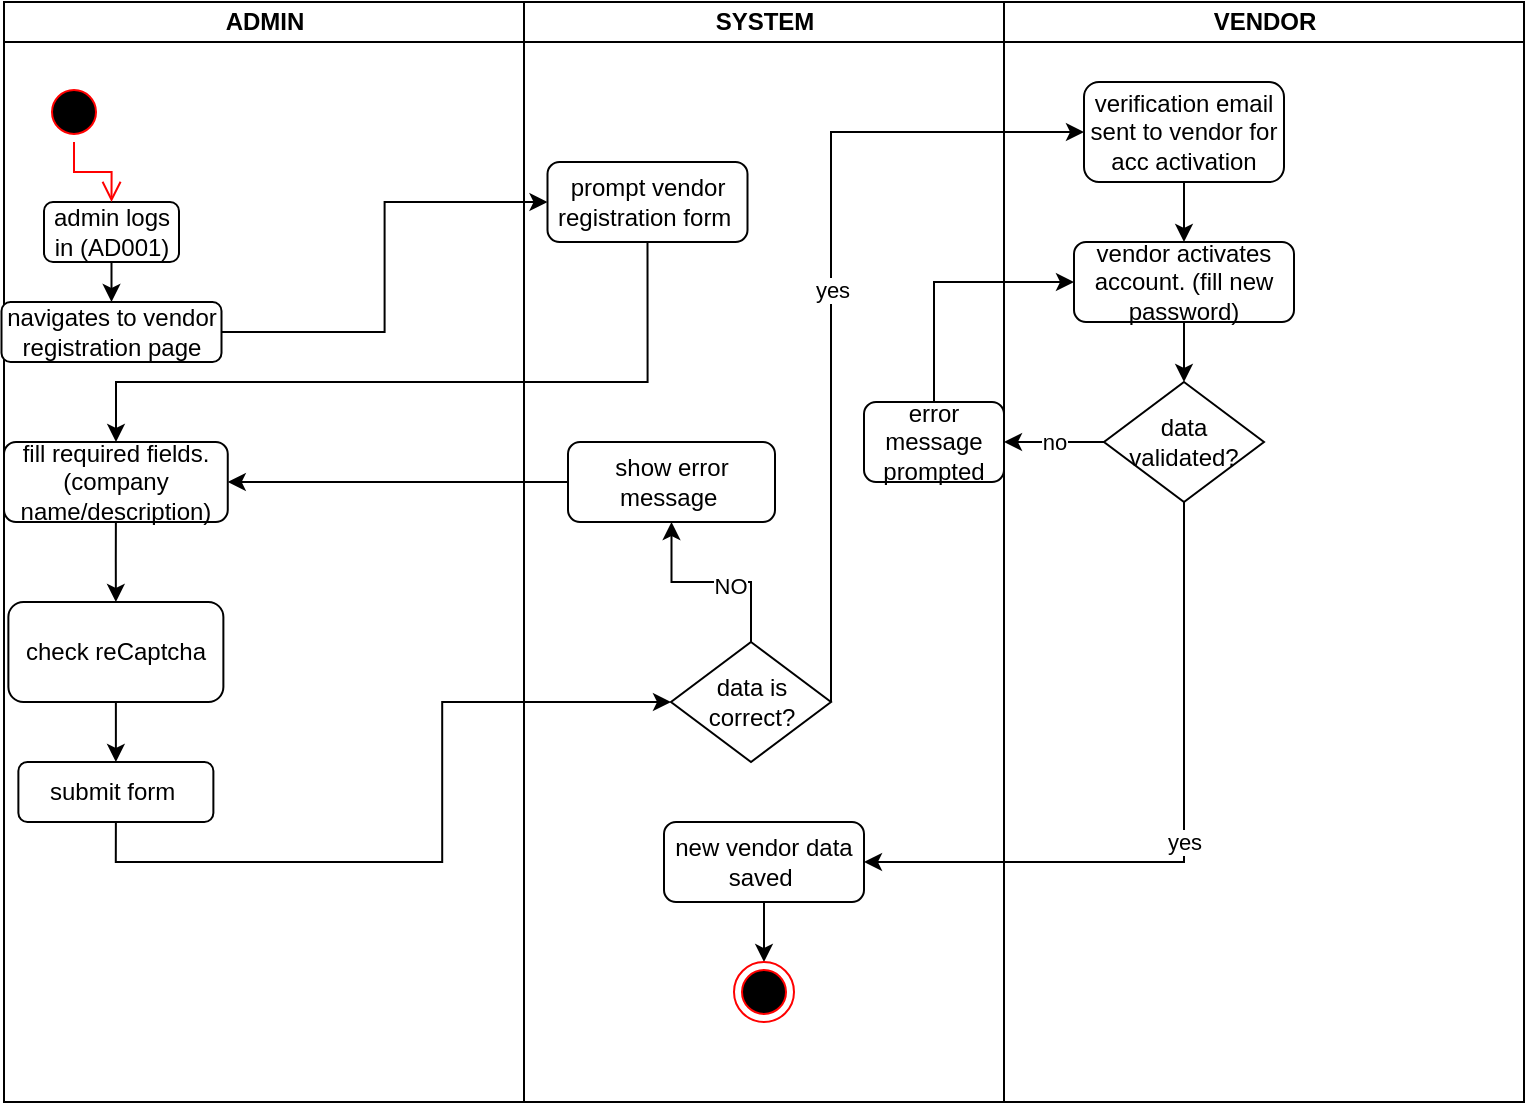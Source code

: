 <mxfile version="21.3.6" type="google">
  <diagram name="Page-1" id="6Pz6xjoo7STmrxxS2XWC">
    <mxGraphModel grid="1" page="1" gridSize="10" guides="1" tooltips="1" connect="1" arrows="1" fold="1" pageScale="1" pageWidth="850" pageHeight="1100" math="0" shadow="0">
      <root>
        <mxCell id="0" />
        <mxCell id="1" parent="0" />
        <mxCell id="U1L17d5U13GJ7hndd9AQ-21" value="SYSTEM" style="swimlane;startSize=20;html=1;" vertex="1" parent="1">
          <mxGeometry x="300" y="80" width="240" height="550" as="geometry" />
        </mxCell>
        <mxCell id="U1L17d5U13GJ7hndd9AQ-41" value="show error message&amp;nbsp;" style="rounded=1;whiteSpace=wrap;html=1;" vertex="1" parent="U1L17d5U13GJ7hndd9AQ-21">
          <mxGeometry x="22" y="220" width="103.5" height="40" as="geometry" />
        </mxCell>
        <mxCell id="U1L17d5U13GJ7hndd9AQ-46" value="prompt vendor registration form&amp;nbsp;" style="rounded=1;whiteSpace=wrap;html=1;" vertex="1" parent="U1L17d5U13GJ7hndd9AQ-21">
          <mxGeometry x="11.75" y="80" width="100" height="40" as="geometry" />
        </mxCell>
        <mxCell id="U1L17d5U13GJ7hndd9AQ-61" style="edgeStyle=orthogonalEdgeStyle;rounded=0;orthogonalLoop=1;jettySize=auto;html=1;exitX=0.5;exitY=1;exitDx=0;exitDy=0;" edge="1" parent="U1L17d5U13GJ7hndd9AQ-21" source="U1L17d5U13GJ7hndd9AQ-53" target="U1L17d5U13GJ7hndd9AQ-60">
          <mxGeometry relative="1" as="geometry" />
        </mxCell>
        <mxCell id="U1L17d5U13GJ7hndd9AQ-53" value="new vendor data saved&amp;nbsp;" style="rounded=1;whiteSpace=wrap;html=1;" vertex="1" parent="U1L17d5U13GJ7hndd9AQ-21">
          <mxGeometry x="70" y="410" width="100" height="40" as="geometry" />
        </mxCell>
        <mxCell id="U1L17d5U13GJ7hndd9AQ-57" value="error message prompted" style="rounded=1;whiteSpace=wrap;html=1;" vertex="1" parent="U1L17d5U13GJ7hndd9AQ-21">
          <mxGeometry x="170" y="200" width="70" height="40" as="geometry" />
        </mxCell>
        <mxCell id="U1L17d5U13GJ7hndd9AQ-60" value="" style="ellipse;html=1;shape=endState;fillColor=#000000;strokeColor=#ff0000;" vertex="1" parent="U1L17d5U13GJ7hndd9AQ-21">
          <mxGeometry x="105" y="480" width="30" height="30" as="geometry" />
        </mxCell>
        <mxCell id="U1L17d5U13GJ7hndd9AQ-23" value="VENDOR" style="swimlane;startSize=20;html=1;" vertex="1" parent="1">
          <mxGeometry x="540" y="80" width="260" height="550" as="geometry" />
        </mxCell>
        <mxCell id="U1L17d5U13GJ7hndd9AQ-38" value="data is correct?" style="rhombus;whiteSpace=wrap;html=1;" vertex="1" parent="U1L17d5U13GJ7hndd9AQ-23">
          <mxGeometry x="-166.5" y="320" width="80" height="60" as="geometry" />
        </mxCell>
        <mxCell id="U1L17d5U13GJ7hndd9AQ-51" style="edgeStyle=orthogonalEdgeStyle;rounded=0;orthogonalLoop=1;jettySize=auto;html=1;exitX=0.5;exitY=1;exitDx=0;exitDy=0;" edge="1" parent="U1L17d5U13GJ7hndd9AQ-23" source="U1L17d5U13GJ7hndd9AQ-39" target="U1L17d5U13GJ7hndd9AQ-50">
          <mxGeometry relative="1" as="geometry" />
        </mxCell>
        <mxCell id="U1L17d5U13GJ7hndd9AQ-39" value="verification email sent to vendor for acc activation" style="rounded=1;whiteSpace=wrap;html=1;" vertex="1" parent="U1L17d5U13GJ7hndd9AQ-23">
          <mxGeometry x="40" y="40" width="100" height="50" as="geometry" />
        </mxCell>
        <mxCell id="U1L17d5U13GJ7hndd9AQ-37" value="yes" style="edgeStyle=orthogonalEdgeStyle;rounded=0;orthogonalLoop=1;jettySize=auto;html=1;exitX=1;exitY=0.5;exitDx=0;exitDy=0;entryX=0;entryY=0.5;entryDx=0;entryDy=0;" edge="1" parent="U1L17d5U13GJ7hndd9AQ-23" source="U1L17d5U13GJ7hndd9AQ-38" target="U1L17d5U13GJ7hndd9AQ-39">
          <mxGeometry relative="1" as="geometry">
            <Array as="points">
              <mxPoint x="-86" y="65" />
            </Array>
          </mxGeometry>
        </mxCell>
        <mxCell id="U1L17d5U13GJ7hndd9AQ-54" style="edgeStyle=orthogonalEdgeStyle;rounded=0;orthogonalLoop=1;jettySize=auto;html=1;exitX=0.5;exitY=1;exitDx=0;exitDy=0;entryX=0.5;entryY=0;entryDx=0;entryDy=0;" edge="1" parent="U1L17d5U13GJ7hndd9AQ-23" source="U1L17d5U13GJ7hndd9AQ-50" target="U1L17d5U13GJ7hndd9AQ-52">
          <mxGeometry relative="1" as="geometry" />
        </mxCell>
        <mxCell id="U1L17d5U13GJ7hndd9AQ-50" value="vendor activates account. (fill new password)" style="rounded=1;whiteSpace=wrap;html=1;" vertex="1" parent="U1L17d5U13GJ7hndd9AQ-23">
          <mxGeometry x="35" y="120" width="110" height="40" as="geometry" />
        </mxCell>
        <mxCell id="U1L17d5U13GJ7hndd9AQ-58" value="no" style="edgeStyle=orthogonalEdgeStyle;rounded=0;orthogonalLoop=1;jettySize=auto;html=1;exitX=0;exitY=0.5;exitDx=0;exitDy=0;" edge="1" parent="U1L17d5U13GJ7hndd9AQ-23" source="U1L17d5U13GJ7hndd9AQ-52">
          <mxGeometry relative="1" as="geometry">
            <mxPoint y="220" as="targetPoint" />
          </mxGeometry>
        </mxCell>
        <mxCell id="U1L17d5U13GJ7hndd9AQ-52" value="data validated?" style="rhombus;whiteSpace=wrap;html=1;" vertex="1" parent="U1L17d5U13GJ7hndd9AQ-23">
          <mxGeometry x="50" y="190" width="80" height="60" as="geometry" />
        </mxCell>
        <mxCell id="U1L17d5U13GJ7hndd9AQ-22" value="ADMIN" style="swimlane;startSize=20;html=1;" vertex="1" parent="1">
          <mxGeometry x="40" y="80" width="260" height="550" as="geometry" />
        </mxCell>
        <mxCell id="U1L17d5U13GJ7hndd9AQ-24" value="" style="ellipse;html=1;shape=startState;fillColor=#000000;strokeColor=#ff0000;" vertex="1" parent="U1L17d5U13GJ7hndd9AQ-22">
          <mxGeometry x="20" y="40" width="30" height="30" as="geometry" />
        </mxCell>
        <mxCell id="U1L17d5U13GJ7hndd9AQ-27" value="admin logs in (AD001)" style="rounded=1;whiteSpace=wrap;html=1;" vertex="1" parent="U1L17d5U13GJ7hndd9AQ-22">
          <mxGeometry x="20" y="100" width="67.5" height="30" as="geometry" />
        </mxCell>
        <mxCell id="U1L17d5U13GJ7hndd9AQ-25" value="" style="edgeStyle=orthogonalEdgeStyle;html=1;verticalAlign=bottom;endArrow=open;endSize=8;strokeColor=#ff0000;rounded=0;entryX=0.5;entryY=0;entryDx=0;entryDy=0;" edge="1" parent="U1L17d5U13GJ7hndd9AQ-22" source="U1L17d5U13GJ7hndd9AQ-24" target="U1L17d5U13GJ7hndd9AQ-27">
          <mxGeometry relative="1" as="geometry">
            <mxPoint x="228.5" y="-20" as="targetPoint" />
          </mxGeometry>
        </mxCell>
        <mxCell id="U1L17d5U13GJ7hndd9AQ-29" value="navigates to vendor registration page" style="rounded=1;whiteSpace=wrap;html=1;" vertex="1" parent="U1L17d5U13GJ7hndd9AQ-22">
          <mxGeometry x="-1.25" y="150" width="110" height="30" as="geometry" />
        </mxCell>
        <mxCell id="U1L17d5U13GJ7hndd9AQ-42" style="edgeStyle=orthogonalEdgeStyle;rounded=0;orthogonalLoop=1;jettySize=auto;html=1;exitX=0.5;exitY=1;exitDx=0;exitDy=0;" edge="1" parent="U1L17d5U13GJ7hndd9AQ-22" source="U1L17d5U13GJ7hndd9AQ-29" target="U1L17d5U13GJ7hndd9AQ-29">
          <mxGeometry relative="1" as="geometry" />
        </mxCell>
        <mxCell id="U1L17d5U13GJ7hndd9AQ-26" style="edgeStyle=orthogonalEdgeStyle;rounded=0;orthogonalLoop=1;jettySize=auto;html=1;exitX=0.5;exitY=1;exitDx=0;exitDy=0;entryX=0.5;entryY=0;entryDx=0;entryDy=0;" edge="1" parent="U1L17d5U13GJ7hndd9AQ-22" source="U1L17d5U13GJ7hndd9AQ-27" target="U1L17d5U13GJ7hndd9AQ-29">
          <mxGeometry relative="1" as="geometry" />
        </mxCell>
        <mxCell id="U1L17d5U13GJ7hndd9AQ-31" value="fill required fields. (company name/description)" style="rounded=1;whiteSpace=wrap;html=1;" vertex="1" parent="U1L17d5U13GJ7hndd9AQ-22">
          <mxGeometry y="220" width="111.88" height="40" as="geometry" />
        </mxCell>
        <mxCell id="U1L17d5U13GJ7hndd9AQ-33" value="check reCaptcha" style="rounded=1;whiteSpace=wrap;html=1;" vertex="1" parent="U1L17d5U13GJ7hndd9AQ-22">
          <mxGeometry x="2.19" y="300" width="107.5" height="50" as="geometry" />
        </mxCell>
        <mxCell id="U1L17d5U13GJ7hndd9AQ-30" style="edgeStyle=orthogonalEdgeStyle;rounded=0;orthogonalLoop=1;jettySize=auto;html=1;exitX=0.5;exitY=1;exitDx=0;exitDy=0;entryX=0.5;entryY=0;entryDx=0;entryDy=0;" edge="1" parent="U1L17d5U13GJ7hndd9AQ-22" source="U1L17d5U13GJ7hndd9AQ-31" target="U1L17d5U13GJ7hndd9AQ-33">
          <mxGeometry relative="1" as="geometry" />
        </mxCell>
        <mxCell id="U1L17d5U13GJ7hndd9AQ-35" value="submit form&amp;nbsp;" style="rounded=1;whiteSpace=wrap;html=1;" vertex="1" parent="U1L17d5U13GJ7hndd9AQ-22">
          <mxGeometry x="7.19" y="380" width="97.5" height="30" as="geometry" />
        </mxCell>
        <mxCell id="U1L17d5U13GJ7hndd9AQ-32" style="edgeStyle=orthogonalEdgeStyle;rounded=0;orthogonalLoop=1;jettySize=auto;html=1;exitX=0.5;exitY=1;exitDx=0;exitDy=0;entryX=0.5;entryY=0;entryDx=0;entryDy=0;" edge="1" parent="U1L17d5U13GJ7hndd9AQ-22" source="U1L17d5U13GJ7hndd9AQ-33" target="U1L17d5U13GJ7hndd9AQ-35">
          <mxGeometry relative="1" as="geometry" />
        </mxCell>
        <mxCell id="U1L17d5U13GJ7hndd9AQ-34" style="edgeStyle=orthogonalEdgeStyle;rounded=0;orthogonalLoop=1;jettySize=auto;html=1;exitX=0.5;exitY=1;exitDx=0;exitDy=0;entryX=0;entryY=0.5;entryDx=0;entryDy=0;" edge="1" parent="1" source="U1L17d5U13GJ7hndd9AQ-35" target="U1L17d5U13GJ7hndd9AQ-38">
          <mxGeometry relative="1" as="geometry" />
        </mxCell>
        <mxCell id="U1L17d5U13GJ7hndd9AQ-44" style="edgeStyle=orthogonalEdgeStyle;rounded=0;orthogonalLoop=1;jettySize=auto;html=1;exitX=0.5;exitY=0;exitDx=0;exitDy=0;" edge="1" parent="1" source="U1L17d5U13GJ7hndd9AQ-38" target="U1L17d5U13GJ7hndd9AQ-41">
          <mxGeometry relative="1" as="geometry" />
        </mxCell>
        <mxCell id="U1L17d5U13GJ7hndd9AQ-45" value="NO" style="edgeLabel;html=1;align=center;verticalAlign=middle;resizable=0;points=[];" connectable="0" vertex="1" parent="U1L17d5U13GJ7hndd9AQ-44">
          <mxGeometry x="-0.191" y="2" relative="1" as="geometry">
            <mxPoint as="offset" />
          </mxGeometry>
        </mxCell>
        <mxCell id="U1L17d5U13GJ7hndd9AQ-47" style="edgeStyle=orthogonalEdgeStyle;rounded=0;orthogonalLoop=1;jettySize=auto;html=1;exitX=1;exitY=0.5;exitDx=0;exitDy=0;entryX=0;entryY=0.5;entryDx=0;entryDy=0;" edge="1" parent="1" source="U1L17d5U13GJ7hndd9AQ-29" target="U1L17d5U13GJ7hndd9AQ-46">
          <mxGeometry relative="1" as="geometry" />
        </mxCell>
        <mxCell id="U1L17d5U13GJ7hndd9AQ-48" style="edgeStyle=orthogonalEdgeStyle;rounded=0;orthogonalLoop=1;jettySize=auto;html=1;exitX=0.5;exitY=1;exitDx=0;exitDy=0;" edge="1" parent="1" source="U1L17d5U13GJ7hndd9AQ-46" target="U1L17d5U13GJ7hndd9AQ-31">
          <mxGeometry relative="1" as="geometry">
            <Array as="points">
              <mxPoint x="362" y="270" />
              <mxPoint x="96" y="270" />
            </Array>
          </mxGeometry>
        </mxCell>
        <mxCell id="U1L17d5U13GJ7hndd9AQ-49" style="edgeStyle=orthogonalEdgeStyle;rounded=0;orthogonalLoop=1;jettySize=auto;html=1;exitX=0;exitY=0.5;exitDx=0;exitDy=0;entryX=1;entryY=0.5;entryDx=0;entryDy=0;" edge="1" parent="1" source="U1L17d5U13GJ7hndd9AQ-41" target="U1L17d5U13GJ7hndd9AQ-31">
          <mxGeometry relative="1" as="geometry" />
        </mxCell>
        <mxCell id="U1L17d5U13GJ7hndd9AQ-55" value="yes" style="edgeStyle=orthogonalEdgeStyle;rounded=0;orthogonalLoop=1;jettySize=auto;html=1;exitX=0.5;exitY=1;exitDx=0;exitDy=0;entryX=1;entryY=0.5;entryDx=0;entryDy=0;" edge="1" parent="1" source="U1L17d5U13GJ7hndd9AQ-52" target="U1L17d5U13GJ7hndd9AQ-53">
          <mxGeometry relative="1" as="geometry" />
        </mxCell>
        <mxCell id="U1L17d5U13GJ7hndd9AQ-59" style="edgeStyle=orthogonalEdgeStyle;rounded=0;orthogonalLoop=1;jettySize=auto;html=1;exitX=0.5;exitY=0;exitDx=0;exitDy=0;entryX=0;entryY=0.5;entryDx=0;entryDy=0;" edge="1" parent="1" source="U1L17d5U13GJ7hndd9AQ-57" target="U1L17d5U13GJ7hndd9AQ-50">
          <mxGeometry relative="1" as="geometry" />
        </mxCell>
      </root>
    </mxGraphModel>
  </diagram>
</mxfile>
